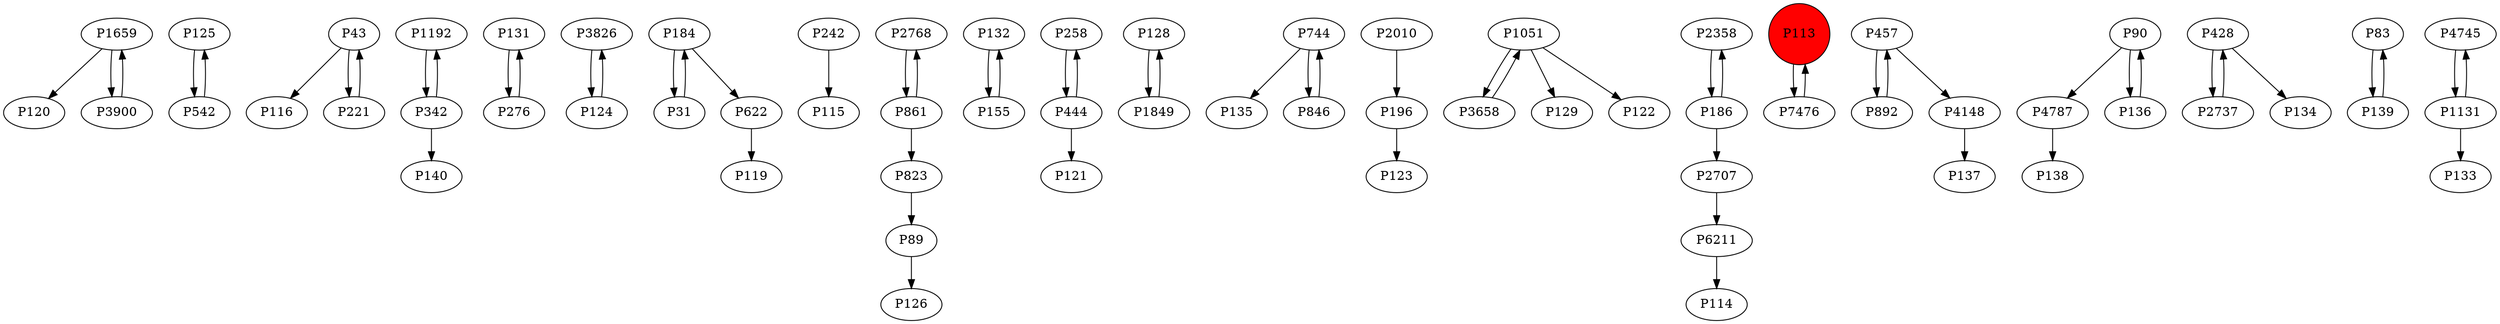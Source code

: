 digraph {
	P1659 -> P120
	P125 -> P542
	P43 -> P116
	P1192 -> P342
	P131 -> P276
	P3826 -> P124
	P184 -> P31
	P342 -> P140
	P242 -> P115
	P2768 -> P861
	P132 -> P155
	P258 -> P444
	P128 -> P1849
	P744 -> P135
	P196 -> P123
	P1051 -> P3658
	P2358 -> P186
	P3658 -> P1051
	P444 -> P121
	P1659 -> P3900
	P221 -> P43
	P113 -> P7476
	P2707 -> P6211
	P186 -> P2358
	P2010 -> P196
	P457 -> P892
	P4787 -> P138
	P428 -> P2737
	P83 -> P139
	P90 -> P136
	P4148 -> P137
	P184 -> P622
	P823 -> P89
	P136 -> P90
	P6211 -> P114
	P444 -> P258
	P89 -> P126
	P90 -> P4787
	P4745 -> P1131
	P31 -> P184
	P139 -> P83
	P124 -> P3826
	P1051 -> P129
	P1131 -> P133
	P1051 -> P122
	P861 -> P2768
	P155 -> P132
	P1849 -> P128
	P342 -> P1192
	P892 -> P457
	P861 -> P823
	P43 -> P221
	P428 -> P134
	P7476 -> P113
	P846 -> P744
	P276 -> P131
	P2737 -> P428
	P744 -> P846
	P3900 -> P1659
	P622 -> P119
	P1131 -> P4745
	P186 -> P2707
	P542 -> P125
	P457 -> P4148
	P113 [shape=circle]
	P113 [style=filled]
	P113 [fillcolor=red]
}